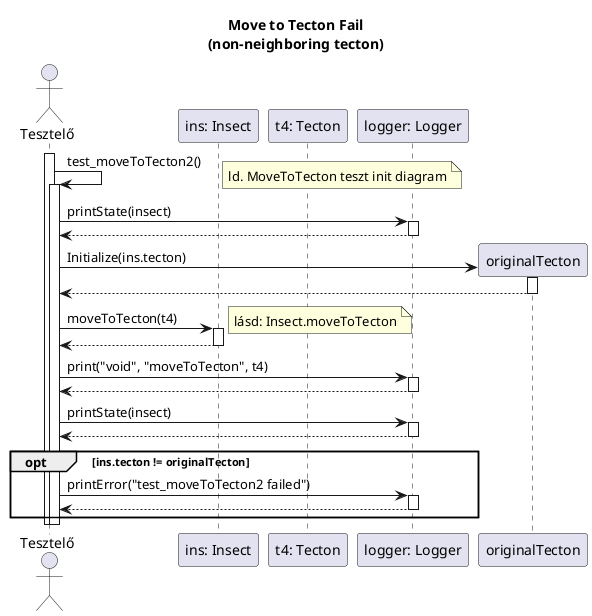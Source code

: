 @startuml test_moveToTecton2

title Move to Tecton Fail\n(non-neighboring tecton)

actor "Tesztelő" as t
participant "ins: Insect" as i
participant "t4: Tecton" as t4
participant "logger: Logger" as logger

activate t
t -> t: test_moveToTecton2()
note right: ld. MoveToTecton teszt init diagram
activate t

	t -> logger: printState(insect)
	activate logger

	t <-- logger
	deactivate logger

	create originalTecton
	t -> originalTecton: Initialize(ins.tecton)
	activate originalTecton

	t <-- originalTecton
	deactivate originalTecton

	t -> i: moveToTecton(t4)
	activate i
	note right: lásd: Insect.moveToTecton

	t <-- i
	deactivate i

	t -> logger: print("void", "moveToTecton", t4)
	activate logger

	t <-- logger
	deactivate logger

	t -> logger: printState(insect)
	activate logger
	t <-- logger
	deactivate logger

	opt ins.tecton != originalTecton
		t -> logger: printError("test_moveToTecton2 failed")
		activate logger

		t <-- logger
		deactivate logger
	end

	deactivate t
deactivate t


@enduml